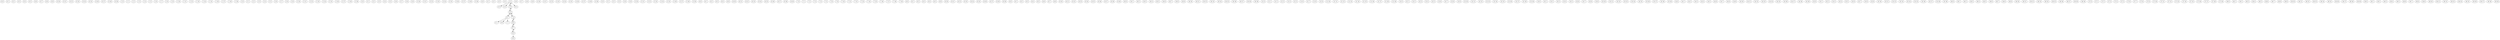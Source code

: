 digraph G {
0[label="0, 0"];
1[label="0, 1"];
2[label="0, 2"];
3[label="0, 3"];
4[label="0, 4"];
5[label="0, 5"];
6[label="0, 6"];
7[label="0, 7"];
8[label="0, 8"];
9[label="0, 9"];
10[label="0, 10"];
11[label="0, 11"];
12[label="0, 12"];
13[label="0, 13"];
14[label="0, 14"];
15[label="0, 15"];
16[label="0, 16"];
17[label="0, 17"];
18[label="0, 18"];
19[label="0, 19"];
20[label="1, 0"];
21[label="1, 1"];
22[label="1, 2"];
23[label="1, 3"];
24[label="1, 4"];
25[label="1, 5"];
26[label="1, 6"];
27[label="1, 7"];
28[label="1, 8"];
29[label="1, 9"];
30[label="1, 10"];
31[label="1, 11"];
32[label="1, 12"];
33[label="1, 13"];
34[label="1, 14"];
35[label="1, 15"];
36[label="1, 16"];
37[label="1, 17"];
38[label="1, 18"];
39[label="1, 19"];
40[label="2, 0"];
41[label="2, 1"];
42[label="2, 2"];
43[label="2, 3"];
44[label="2, 4"];
45[label="2, 5"];
46[label="2, 6"];
47[label="2, 7"];
48[label="2, 8"];
49[label="2, 9"];
50[label="2, 10"];
51[label="2, 11"];
52[label="2, 12"];
53[label="2, 13"];
54[label="2, 14"];
55[label="2, 15"];
56[label="2, 16"];
57[label="2, 17"];
58[label="2, 18"];
59[label="2, 19"];
60[label="3, 0"];
61[label="3, 1"];
62[label="3, 2"];
63[label="3, 3"];
64[label="3, 4"];
65[label="3, 5"];
66[label="3, 6"];
67[label="3, 7"];
68[label="3, 8"];
69[label="3, 9"];
70[label="3, 10"];
71[label="3, 11"];
72[label="3, 12"];
73[label="3, 13"];
74[label="3, 14"];
75[label="3, 15"];
76[label="3, 16"];
77[label="3, 17"];
78[label="3, 18"];
79[label="3, 19"];
80[label="4, 0"];
81[label="4, 1"];
82[label="4, 2"];
83[label="4, 3"];
84[label="4, 4"];
85[label="4, 5"];
86[label="4, 6"];
87[label="4, 7"];
88[label="4, 8"];
89[label="4, 9"];
90[label="4, 10"];
91[label="4, 11"];
92[label="4, 12"];
93[label="4, 13"];
94[label="4, 14"];
95[label="4, 15"];
96[label="4, 16"];
97[label="4, 17"];
98[label="4, 18"];
99[label="4, 19"];
100[label="5, 0"];
101[label="5, 1"];
102[label="5, 2"];
103[label="5, 3"];
104[label="5, 4"];
105[label="5, 5"];
106[label="5, 6"];
107[label="5, 7"];
108[label="5, 8"];
109[label="5, 9"];
110[label="5, 10"];
111[label="5, 11"];
112[label="5, 12"];
113[label="5, 13"];
114[label="5, 14"];
115[label="5, 15"];
116[label="5, 16"];
117[label="5, 17"];
118[label="5, 18"];
119[label="5, 19"];
120[label="6, 0"];
121[label="6, 1"];
122[label="6, 2"];
123[label="6, 3"];
124[label="6, 4"];
125[label="6, 5"];
126[label="6, 6"];
127[label="6, 7"];
128[label="6, 8"];
129[label="6, 9"];
130[label="6, 10"];
131[label="6, 11"];
132[label="6, 12"];
133[label="6, 13"];
134[label="6, 14"];
135[label="6, 15"];
136[label="6, 16"];
137[label="6, 17"];
138[label="6, 18"];
139[label="6, 19"];
140[label="7, 0"];
141[label="7, 1"];
142[label="7, 2"];
143[label="7, 3"];
144[label="7, 4"];
145[label="7, 5"];
146[label="7, 6"];
147[label="7, 7"];
148[label="7, 8"];
149[label="7, 9"];
150[label="7, 10"];
151[label="7, 11"];
152[label="7, 12"];
153[label="7, 13"];
154[label="7, 14"];
155[label="7, 15"];
156[label="7, 16"];
157[label="7, 17"];
158[label="7, 18"];
159[label="7, 19"];
160[label="8, 0"];
161[label="8, 1"];
162[label="8, 2"];
163[label="8, 3"];
164[label="8, 4"];
165[label="8, 5"];
166[label="8, 6"];
167[label="8, 7"];
168[label="8, 8"];
169[label="8, 9"];
170[label="8, 10"];
171[label="8, 11"];
172[label="8, 12"];
173[label="8, 13"];
174[label="8, 14"];
175[label="8, 15"];
176[label="8, 16"];
177[label="8, 17"];
178[label="8, 18"];
179[label="8, 19"];
180[label="9, 0"];
181[label="9, 1"];
182[label="9, 2"];
183[label="9, 3"];
184[label="9, 4"];
185[label="9, 5"];
186[label="9, 6"];
187[label="9, 7"];
188[label="9, 8"];
189[label="9, 9"];
190[label="9, 10"];
191[label="9, 11"];
192[label="9, 12"];
193[label="9, 13"];
194[label="9, 14"];
195[label="9, 15"];
196[label="9, 16"];
197[label="9, 17"];
198[label="9, 18"];
199[label="9, 19"];
200[label="10, 0"];
201[label="10, 1"];
202[label="10, 2"];
203[label="10, 3"];
204[label="10, 4"];
205[label="10, 5"];
206[label="10, 6"];
207[label="10, 7"];
208[label="10, 8"];
209[label="10, 9"];
210[label="10, 10"];
211[label="10, 11"];
212[label="10, 12"];
213[label="10, 13"];
214[label="10, 14"];
215[label="10, 15"];
216[label="10, 16"];
217[label="10, 17"];
218[label="10, 18"];
219[label="10, 19"];
220[label="11, 0"];
221[label="11, 1"];
222[label="11, 2"];
223[label="11, 3"];
224[label="11, 4"];
225[label="11, 5"];
226[label="11, 6"];
227[label="11, 7"];
228[label="11, 8"];
229[label="11, 9"];
230[label="11, 10"];
231[label="11, 11"];
232[label="11, 12"];
233[label="11, 13"];
234[label="11, 14"];
235[label="11, 15"];
236[label="11, 16"];
237[label="11, 17"];
238[label="11, 18"];
239[label="11, 19"];
240[label="12, 0"];
241[label="12, 1"];
242[label="12, 2"];
243[label="12, 3"];
244[label="12, 4"];
245[label="12, 5"];
246[label="12, 6"];
247[label="12, 7"];
248[label="12, 8"];
249[label="12, 9"];
250[label="12, 10"];
251[label="12, 11"];
252[label="12, 12"];
253[label="12, 13"];
254[label="12, 14"];
255[label="12, 15"];
256[label="12, 16"];
257[label="12, 17"];
258[label="12, 18"];
259[label="12, 19"];
260[label="13, 0"];
261[label="13, 1"];
262[label="13, 2"];
263[label="13, 3"];
264[label="13, 4"];
265[label="13, 5"];
266[label="13, 6"];
267[label="13, 7"];
268[label="13, 8"];
269[label="13, 9"];
270[label="13, 10"];
271[label="13, 11"];
272[label="13, 12"];
273[label="13, 13"];
274[label="13, 14"];
275[label="13, 15"];
276[label="13, 16"];
277[label="13, 17"];
278[label="13, 18"];
279[label="13, 19"];
280[label="14, 0"];
281[label="14, 1"];
282[label="14, 2"];
283[label="14, 3"];
284[label="14, 4"];
285[label="14, 5"];
286[label="14, 6"];
287[label="14, 7"];
288[label="14, 8"];
289[label="14, 9"];
290[label="14, 10"];
291[label="14, 11"];
292[label="14, 12"];
293[label="14, 13"];
294[label="14, 14"];
295[label="14, 15"];
296[label="14, 16"];
297[label="14, 17"];
298[label="14, 18"];
299[label="14, 19"];
300[label="15, 0"];
301[label="15, 1"];
302[label="15, 2"];
303[label="15, 3"];
304[label="15, 4"];
305[label="15, 5"];
306[label="15, 6"];
307[label="15, 7"];
308[label="15, 8"];
309[label="15, 9"];
310[label="15, 10"];
311[label="15, 11"];
312[label="15, 12"];
313[label="15, 13"];
314[label="15, 14"];
315[label="15, 15"];
316[label="15, 16"];
317[label="15, 17"];
318[label="15, 18"];
319[label="15, 19"];
320[label="16, 0"];
321[label="16, 1"];
322[label="16, 2"];
323[label="16, 3"];
324[label="16, 4"];
325[label="16, 5"];
326[label="16, 6"];
327[label="16, 7"];
328[label="16, 8"];
329[label="16, 9"];
330[label="16, 10"];
331[label="16, 11"];
332[label="16, 12"];
333[label="16, 13"];
334[label="16, 14"];
335[label="16, 15"];
336[label="16, 16"];
337[label="16, 17"];
338[label="16, 18"];
339[label="16, 19"];
340[label="17, 0"];
341[label="17, 1"];
342[label="17, 2"];
343[label="17, 3"];
344[label="17, 4"];
345[label="17, 5"];
346[label="17, 6"];
347[label="17, 7"];
348[label="17, 8"];
349[label="17, 9"];
350[label="17, 10"];
351[label="17, 11"];
352[label="17, 12"];
353[label="17, 13"];
354[label="17, 14"];
355[label="17, 15"];
356[label="17, 16"];
357[label="17, 17"];
358[label="17, 18"];
359[label="17, 19"];
360[label="18, 0"];
361[label="18, 1"];
362[label="18, 2"];
363[label="18, 3"];
364[label="18, 4"];
365[label="18, 5"];
366[label="18, 6"];
367[label="18, 7"];
368[label="18, 8"];
369[label="18, 9"];
370[label="18, 10"];
371[label="18, 11"];
372[label="18, 12"];
373[label="18, 13"];
374[label="18, 14"];
375[label="18, 15"];
376[label="18, 16"];
377[label="18, 17"];
378[label="18, 18"];
379[label="18, 19"];
380[label="19, 0"];
381[label="19, 1"];
382[label="19, 2"];
383[label="19, 3"];
384[label="19, 4"];
385[label="19, 5"];
386[label="19, 6"];
387[label="19, 7"];
388[label="19, 8"];
389[label="19, 9"];
390[label="19, 10"];
391[label="19, 11"];
392[label="19, 12"];
393[label="19, 13"];
394[label="19, 14"];
395[label="19, 15"];
396[label="19, 16"];
397[label="19, 17"];
398[label="19, 18"];
399[label="19, 19"];
105->106 ;
105->85 ;
105->125 ;
105->104 ;
106->105 ;
106->126 ;
126->106 ;
126->127 ;
126->146 ;
127->128 ;
127->107 ;
127->147 ;
127->126 ;
146->126 ;
146->166 ;
166->146 ;
166->167 ;
167->166 ;
167->168 ;
168->188 ;
168->167 ;
}
